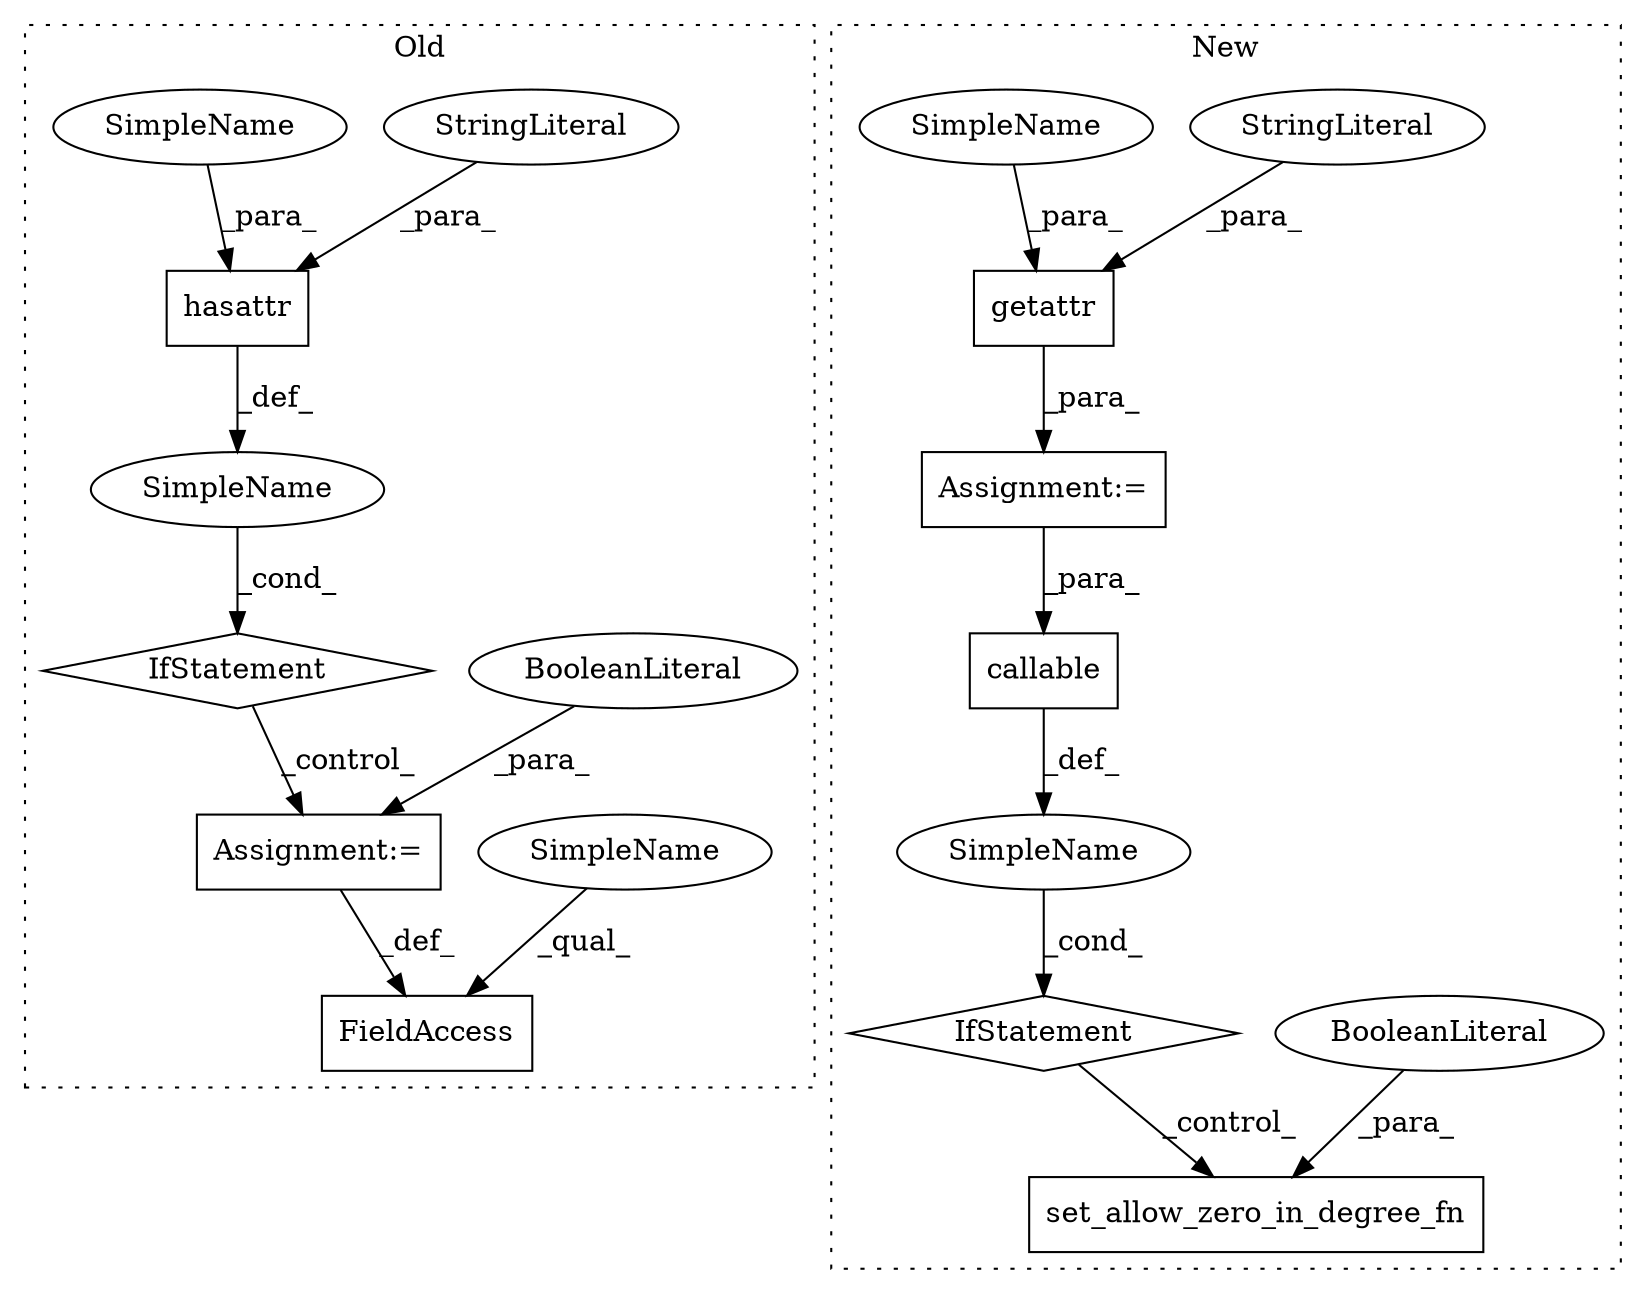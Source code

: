 digraph G {
subgraph cluster0 {
1 [label="hasattr" a="32" s="482,515" l="8,1" shape="box"];
3 [label="StringLiteral" a="45" s="492" l="23" shape="ellipse"];
5 [label="FieldAccess" a="22" s="528" l="23" shape="box"];
6 [label="IfStatement" a="25" s="478,516" l="4,2" shape="diamond"];
11 [label="SimpleName" a="42" s="" l="" shape="ellipse"];
12 [label="Assignment:=" a="7" s="551" l="1" shape="box"];
13 [label="BooleanLiteral" a="9" s="552" l="4" shape="ellipse"];
16 [label="SimpleName" a="42" s="528" l="1" shape="ellipse"];
17 [label="SimpleName" a="42" s="490" l="1" shape="ellipse"];
label = "Old";
style="dotted";
}
subgraph cluster1 {
2 [label="callable" a="32" s="586,622" l="9,1" shape="box"];
4 [label="Assignment:=" a="7" s="531" l="1" shape="box"];
7 [label="IfStatement" a="25" s="582,623" l="4,2" shape="diamond"];
8 [label="SimpleName" a="42" s="" l="" shape="ellipse"];
9 [label="set_allow_zero_in_degree_fn" a="32" s="635,667" l="28,1" shape="box"];
10 [label="BooleanLiteral" a="9" s="663" l="4" shape="ellipse"];
14 [label="getattr" a="32" s="532,573" l="8,1" shape="box"];
15 [label="StringLiteral" a="45" s="542" l="26" shape="ellipse"];
18 [label="SimpleName" a="42" s="540" l="1" shape="ellipse"];
label = "New";
style="dotted";
}
1 -> 11 [label="_def_"];
2 -> 8 [label="_def_"];
3 -> 1 [label="_para_"];
4 -> 2 [label="_para_"];
6 -> 12 [label="_control_"];
7 -> 9 [label="_control_"];
8 -> 7 [label="_cond_"];
10 -> 9 [label="_para_"];
11 -> 6 [label="_cond_"];
12 -> 5 [label="_def_"];
13 -> 12 [label="_para_"];
14 -> 4 [label="_para_"];
15 -> 14 [label="_para_"];
16 -> 5 [label="_qual_"];
17 -> 1 [label="_para_"];
18 -> 14 [label="_para_"];
}